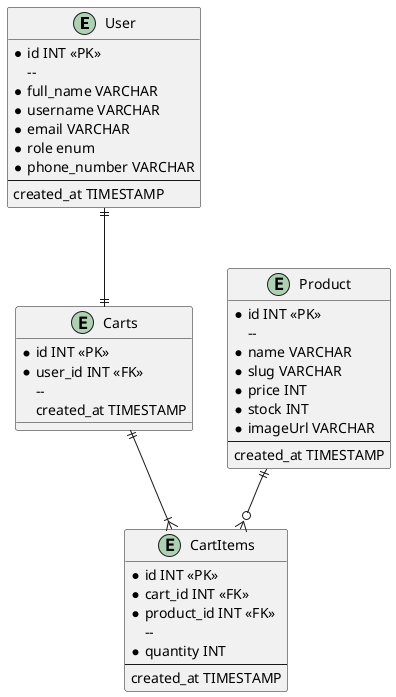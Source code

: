 @startuml Product

entity User {
    * id INT <<PK>>
    -- 
    * full_name VARCHAR
    * username VARCHAR
    * email VARCHAR
    * role enum
    * phone_number VARCHAR
    --
    created_at TIMESTAMP
}

entity Product {
    * id INT <<PK>>
    -- 
    * name VARCHAR
    * slug VARCHAR
    * price INT
    * stock INT
    * imageUrl VARCHAR
    --
    created_at TIMESTAMP
}

entity Carts {
    * id INT <<PK>>
    * user_id INT <<FK>>
    -- 
    created_at TIMESTAMP
}

entity CartItems {
    * id INT <<PK>>
    * cart_id INT <<FK>>
    * product_id INT <<FK>>
    -- 
    * quantity INT
    --
    created_at TIMESTAMP
}

User ||--|| Carts
Carts ||--|{ CartItems
Product ||--o{ CartItems 

@enduml